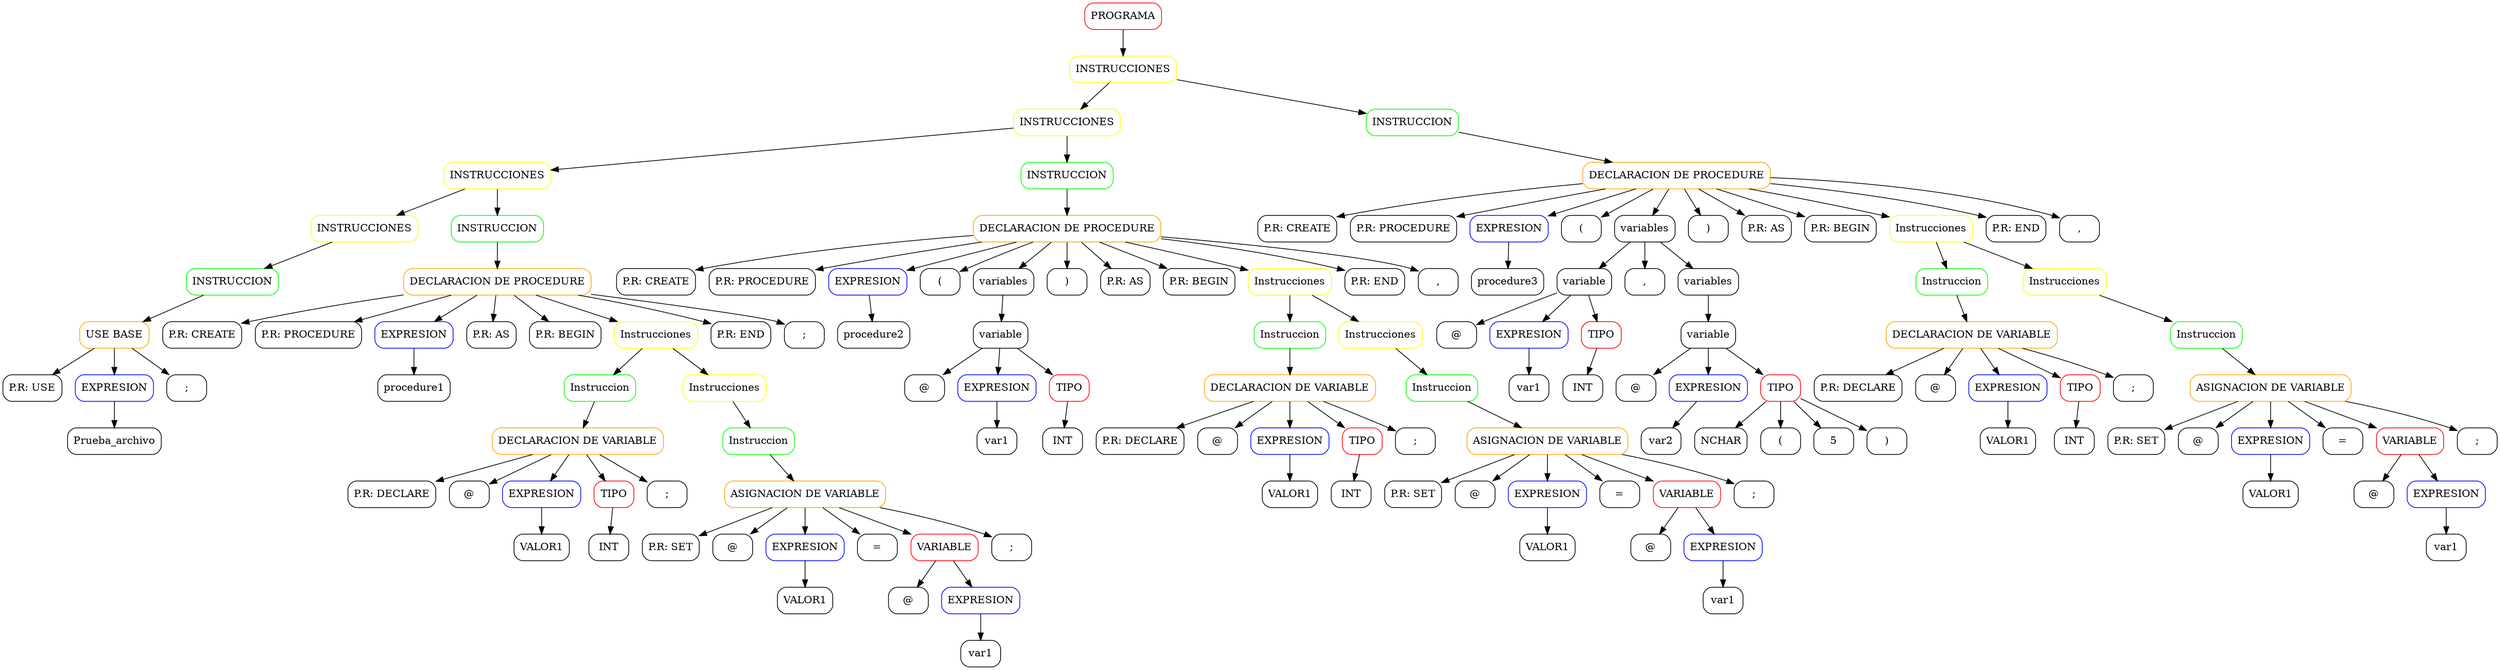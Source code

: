 digraph AST {
node [shape=box, style=rounded];
n8206719948[label="PROGRAMA" color="red"];
n8014792281[label="INSTRUCCIONES" color="yellow"];
n5426173568[label="INSTRUCCIONES" color="yellow"];
n2536729259[label="INSTRUCCIONES" color="yellow"];
n3991892724[label="INSTRUCCIONES" color="yellow"];
n3803168993[label="INSTRUCCION" color="green"];
n2927159275[label="USE BASE" color="orange"];
n2803013127[label="P.R: USE" color="black"];
n2927159275 -> n2803013127; 
n1528229865[label="EXPRESION" color="blue"];
n6626855929[label="Prueba_archivo" color="black"];
n1528229865 -> n6626855929; 
n2927159275 -> n1528229865; 
n50067928[label=";" color="black"];
n2927159275 -> n50067928; 
n3803168993 -> n2927159275; 
n3991892724 -> n3803168993; 
n2536729259 -> n3991892724; 
n5938120358[label="INSTRUCCION" color="green"];
n7852114962[label="DECLARACION DE PROCEDURE" color="ORANGE"];
n7402248114[label="P.R: CREATE" color="black"];
n7852114962 -> n7402248114; 
n2316553356[label="P.R: PROCEDURE" color="black"];
n7852114962 -> n2316553356; 
n303101722[label="EXPRESION" color="blue"];
n2712272144[label="procedure1" color="black"];
n303101722 -> n2712272144; 
n7852114962 -> n303101722; 
n7382874293[label="P.R: AS" color="black"];
n7852114962 -> n7382874293; 
n3189366311[label="P.R: BEGIN" color="black"];
n7852114962 -> n3189366311; 
n35942329[label="Instrucciones" color="yellow"];
n2762538428[label="Instruccion" color="green"];
n397876659[label="DECLARACION DE VARIABLE" color="ORANGE"];
n5613888379[label="P.R: DECLARE" color="black"];
n397876659 -> n5613888379; 
n8050288205[label="@" color="black"];
n397876659 -> n8050288205; 
n5111883790[label="EXPRESION" color="blue"];
n851156171[label="VALOR1" color="black"];
n5111883790 -> n851156171; 
n397876659 -> n5111883790; 
n229376212[label="TIPO" color="red"];
n4648219090[label="INT" color="black"];
n229376212 -> n4648219090; 
n397876659 -> n229376212; 
n1931517947[label=";" color="black"];
n397876659 -> n1931517947; 
n2762538428 -> n397876659; 
n35942329 -> n2762538428; 
n7872863341[label="Instrucciones" color="yellow"];
n6839243962[label="Instruccion" color="green"];
n8250010301[label="ASIGNACION DE VARIABLE" color="ORANGE"];
n4197236888[label="P.R: SET" color="black"];
n8250010301 -> n4197236888; 
n5325508369[label="@" color="black"];
n8250010301 -> n5325508369; 
n7200321209[label="EXPRESION" color="blue"];
n9471520788[label="VALOR1" color="black"];
n7200321209 -> n9471520788; 
n8250010301 -> n7200321209; 
n3997755732[label="=" color="black"];
n8250010301 -> n3997755732; 
n7435692825[label="VARIABLE" color="red"];
n2677831376[label="@" color="black"];
n7435692825 -> n2677831376; 
n8302892997[label="EXPRESION" color="blue"];
n846168466[label="var1" color="black"];
n8302892997 -> n846168466; 
n7435692825 -> n8302892997; 
n8250010301 -> n7435692825; 
n8879484160[label=";" color="black"];
n8250010301 -> n8879484160; 
n6839243962 -> n8250010301; 
n7872863341 -> n6839243962; 
n35942329 -> n7872863341; 
n7852114962 -> n35942329; 
n2804789320[label="P.R: END" color="black"];
n7852114962 -> n2804789320; 
n5451807984[label=";" color="black"];
n7852114962 -> n5451807984; 
n5938120358 -> n7852114962; 
n2536729259 -> n5938120358; 
n5426173568 -> n2536729259; 
n5221139515[label="INSTRUCCION" color="green"];
n6642221338[label="DECLARACION DE PROCEDURE" color="ORANGE"];
n998647579[label="P.R: CREATE" color="black"];
n6642221338 -> n998647579; 
n5942398928[label="P.R: PROCEDURE" color="black"];
n6642221338 -> n5942398928; 
n9674618609[label="EXPRESION" color="blue"];
n15769909[label="procedure2" color="black"];
n9674618609 -> n15769909; 
n6642221338 -> n9674618609; 
n1061956002[label="(" color="black"];
n6642221338 -> n1061956002; 
n6593441133[label="variables" color="black"];
n5668422108[label="variable" color="black"];
n411292982[label="@" color="black"];
n5668422108 -> n411292982; 
n6664123616[label="EXPRESION" color="blue"];
n2773819050[label="var1" color="black"];
n6664123616 -> n2773819050; 
n5668422108 -> n6664123616; 
n1041943970[label="TIPO" color="red"];
n5088503929[label="INT" color="black"];
n1041943970 -> n5088503929; 
n5668422108 -> n1041943970; 
n6593441133 -> n5668422108; 
n6642221338 -> n6593441133; 
n5441583478[label=")" color="black"];
n6642221338 -> n5441583478; 
n9392308547[label="P.R: AS" color="black"];
n6642221338 -> n9392308547; 
n2068547533[label="P.R: BEGIN" color="black"];
n6642221338 -> n2068547533; 
n8893030586[label="Instrucciones" color="yellow"];
n7672348886[label="Instruccion" color="green"];
n2159635715[label="DECLARACION DE VARIABLE" color="ORANGE"];
n9375609188[label="P.R: DECLARE" color="black"];
n2159635715 -> n9375609188; 
n9607553118[label="@" color="black"];
n2159635715 -> n9607553118; 
n2488268463[label="EXPRESION" color="blue"];
n444910679[label="VALOR1" color="black"];
n2488268463 -> n444910679; 
n2159635715 -> n2488268463; 
n1556201737[label="TIPO" color="red"];
n7984583617[label="INT" color="black"];
n1556201737 -> n7984583617; 
n2159635715 -> n1556201737; 
n464438909[label=";" color="black"];
n2159635715 -> n464438909; 
n7672348886 -> n2159635715; 
n8893030586 -> n7672348886; 
n6214637451[label="Instrucciones" color="yellow"];
n4573353867[label="Instruccion" color="green"];
n8517994625[label="ASIGNACION DE VARIABLE" color="ORANGE"];
n8533431496[label="P.R: SET" color="black"];
n8517994625 -> n8533431496; 
n617209578[label="@" color="black"];
n8517994625 -> n617209578; 
n1654459904[label="EXPRESION" color="blue"];
n7196397788[label="VALOR1" color="black"];
n1654459904 -> n7196397788; 
n8517994625 -> n1654459904; 
n9339720714[label="=" color="black"];
n8517994625 -> n9339720714; 
n1161746221[label="VARIABLE" color="red"];
n265183329[label="@" color="black"];
n1161746221 -> n265183329; 
n7039628782[label="EXPRESION" color="blue"];
n1363229015[label="var1" color="black"];
n7039628782 -> n1363229015; 
n1161746221 -> n7039628782; 
n8517994625 -> n1161746221; 
n7710867150[label=";" color="black"];
n8517994625 -> n7710867150; 
n4573353867 -> n8517994625; 
n6214637451 -> n4573353867; 
n8893030586 -> n6214637451; 
n6642221338 -> n8893030586; 
n1418362550[label="P.R: END" color="black"];
n6642221338 -> n1418362550; 
n4318816495[label="," color="black"];
n6642221338 -> n4318816495; 
n5221139515 -> n6642221338; 
n5426173568 -> n5221139515; 
n8014792281 -> n5426173568; 
n4243935464[label="INSTRUCCION" color="green"];
n8758209344[label="DECLARACION DE PROCEDURE" color="ORANGE"];
n7838596882[label="P.R: CREATE" color="black"];
n8758209344 -> n7838596882; 
n723659456[label="P.R: PROCEDURE" color="black"];
n8758209344 -> n723659456; 
n9560285965[label="EXPRESION" color="blue"];
n8394725403[label="procedure3" color="black"];
n9560285965 -> n8394725403; 
n8758209344 -> n9560285965; 
n8367967405[label="(" color="black"];
n8758209344 -> n8367967405; 
n4072434474[label="variables" color="black"];
n6135479716[label="variable" color="black"];
n178444112[label="@" color="black"];
n6135479716 -> n178444112; 
n2176562960[label="EXPRESION" color="blue"];
n9794449011[label="var1" color="black"];
n2176562960 -> n9794449011; 
n6135479716 -> n2176562960; 
n5473542644[label="TIPO" color="red"];
n4685294925[label="INT" color="black"];
n5473542644 -> n4685294925; 
n6135479716 -> n5473542644; 
n4072434474 -> n6135479716; 
n8795527172[label="," color="black"];
n4072434474 -> n8795527172; 
n4300226331[label="variables" color="black"];
n3533450216[label="variable" color="black"];
n6404317258[label="@" color="black"];
n3533450216 -> n6404317258; 
n2236404824[label="EXPRESION" color="blue"];
n6635731084[label="var2" color="black"];
n2236404824 -> n6635731084; 
n3533450216 -> n2236404824; 
n3514525218[label="TIPO" color="red"];
n9806497116[label="NCHAR" color="black"];
n3514525218 -> n9806497116; 
n914455640[label="(" color="black"];
n3514525218 -> n914455640; 
n341338353[label="5" color="black"];
n3514525218 -> n341338353; 
n9510586454[label=")" color="black"];
n3514525218 -> n9510586454; 
n3533450216 -> n3514525218; 
n4300226331 -> n3533450216; 
n4072434474 -> n4300226331; 
n8758209344 -> n4072434474; 
n8074918451[label=")" color="black"];
n8758209344 -> n8074918451; 
n9819236912[label="P.R: AS" color="black"];
n8758209344 -> n9819236912; 
n9749984814[label="P.R: BEGIN" color="black"];
n8758209344 -> n9749984814; 
n4720241220[label="Instrucciones" color="yellow"];
n1284037392[label="Instruccion" color="green"];
n5335001879[label="DECLARACION DE VARIABLE" color="ORANGE"];
n2048479267[label="P.R: DECLARE" color="black"];
n5335001879 -> n2048479267; 
n4657814112[label="@" color="black"];
n5335001879 -> n4657814112; 
n5140821174[label="EXPRESION" color="blue"];
n1784701961[label="VALOR1" color="black"];
n5140821174 -> n1784701961; 
n5335001879 -> n5140821174; 
n2818914141[label="TIPO" color="red"];
n2505648437[label="INT" color="black"];
n2818914141 -> n2505648437; 
n5335001879 -> n2818914141; 
n2312713631[label=";" color="black"];
n5335001879 -> n2312713631; 
n1284037392 -> n5335001879; 
n4720241220 -> n1284037392; 
n3207958300[label="Instrucciones" color="yellow"];
n7442116568[label="Instruccion" color="green"];
n7185294748[label="ASIGNACION DE VARIABLE" color="ORANGE"];
n1647646418[label="P.R: SET" color="black"];
n7185294748 -> n1647646418; 
n2737388080[label="@" color="black"];
n7185294748 -> n2737388080; 
n9830950707[label="EXPRESION" color="blue"];
n1489969961[label="VALOR1" color="black"];
n9830950707 -> n1489969961; 
n7185294748 -> n9830950707; 
n2336656705[label="=" color="black"];
n7185294748 -> n2336656705; 
n4246947854[label="VARIABLE" color="red"];
n5769532348[label="@" color="black"];
n4246947854 -> n5769532348; 
n8132035770[label="EXPRESION" color="blue"];
n9524877370[label="var1" color="black"];
n8132035770 -> n9524877370; 
n4246947854 -> n8132035770; 
n7185294748 -> n4246947854; 
n946465275[label=";" color="black"];
n7185294748 -> n946465275; 
n7442116568 -> n7185294748; 
n3207958300 -> n7442116568; 
n4720241220 -> n3207958300; 
n8758209344 -> n4720241220; 
n5012018991[label="P.R: END" color="black"];
n8758209344 -> n5012018991; 
n1383340385[label="," color="black"];
n8758209344 -> n1383340385; 
n4243935464 -> n8758209344; 
n8014792281 -> n4243935464; 
n8206719948 -> n8014792281; 
}
